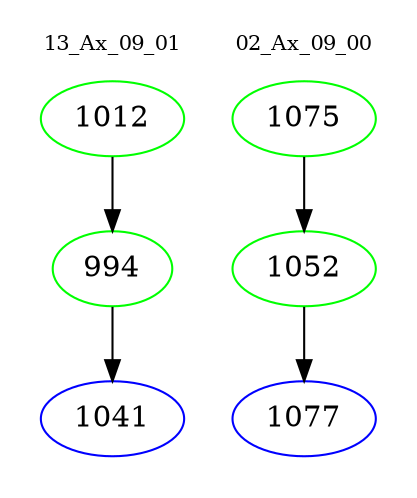 digraph{
subgraph cluster_0 {
color = white
label = "13_Ax_09_01";
fontsize=10;
T0_1012 [label="1012", color="green"]
T0_1012 -> T0_994 [color="black"]
T0_994 [label="994", color="green"]
T0_994 -> T0_1041 [color="black"]
T0_1041 [label="1041", color="blue"]
}
subgraph cluster_1 {
color = white
label = "02_Ax_09_00";
fontsize=10;
T1_1075 [label="1075", color="green"]
T1_1075 -> T1_1052 [color="black"]
T1_1052 [label="1052", color="green"]
T1_1052 -> T1_1077 [color="black"]
T1_1077 [label="1077", color="blue"]
}
}
